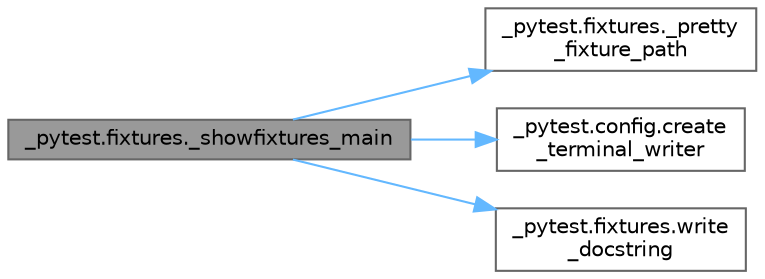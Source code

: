 digraph "_pytest.fixtures._showfixtures_main"
{
 // LATEX_PDF_SIZE
  bgcolor="transparent";
  edge [fontname=Helvetica,fontsize=10,labelfontname=Helvetica,labelfontsize=10];
  node [fontname=Helvetica,fontsize=10,shape=box,height=0.2,width=0.4];
  rankdir="LR";
  Node1 [id="Node000001",label="_pytest.fixtures._showfixtures_main",height=0.2,width=0.4,color="gray40", fillcolor="grey60", style="filled", fontcolor="black",tooltip=" "];
  Node1 -> Node2 [id="edge1_Node000001_Node000002",color="steelblue1",style="solid",tooltip=" "];
  Node2 [id="Node000002",label="_pytest.fixtures._pretty\l_fixture_path",height=0.2,width=0.4,color="grey40", fillcolor="white", style="filled",URL="$namespace__pytest_1_1fixtures.html#a53f6f6d8e7ab476451d9a5841d73704c",tooltip=" "];
  Node1 -> Node3 [id="edge2_Node000001_Node000003",color="steelblue1",style="solid",tooltip=" "];
  Node3 [id="Node000003",label="_pytest.config.create\l_terminal_writer",height=0.2,width=0.4,color="grey40", fillcolor="white", style="filled",URL="$namespace__pytest_1_1config.html#ab23b45e52873eb194740186cb931f415",tooltip=" "];
  Node1 -> Node4 [id="edge3_Node000001_Node000004",color="steelblue1",style="solid",tooltip=" "];
  Node4 [id="Node000004",label="_pytest.fixtures.write\l_docstring",height=0.2,width=0.4,color="grey40", fillcolor="white", style="filled",URL="$namespace__pytest_1_1fixtures.html#ab52bd48212ada6cde09e7ba91965435d",tooltip=" "];
}

